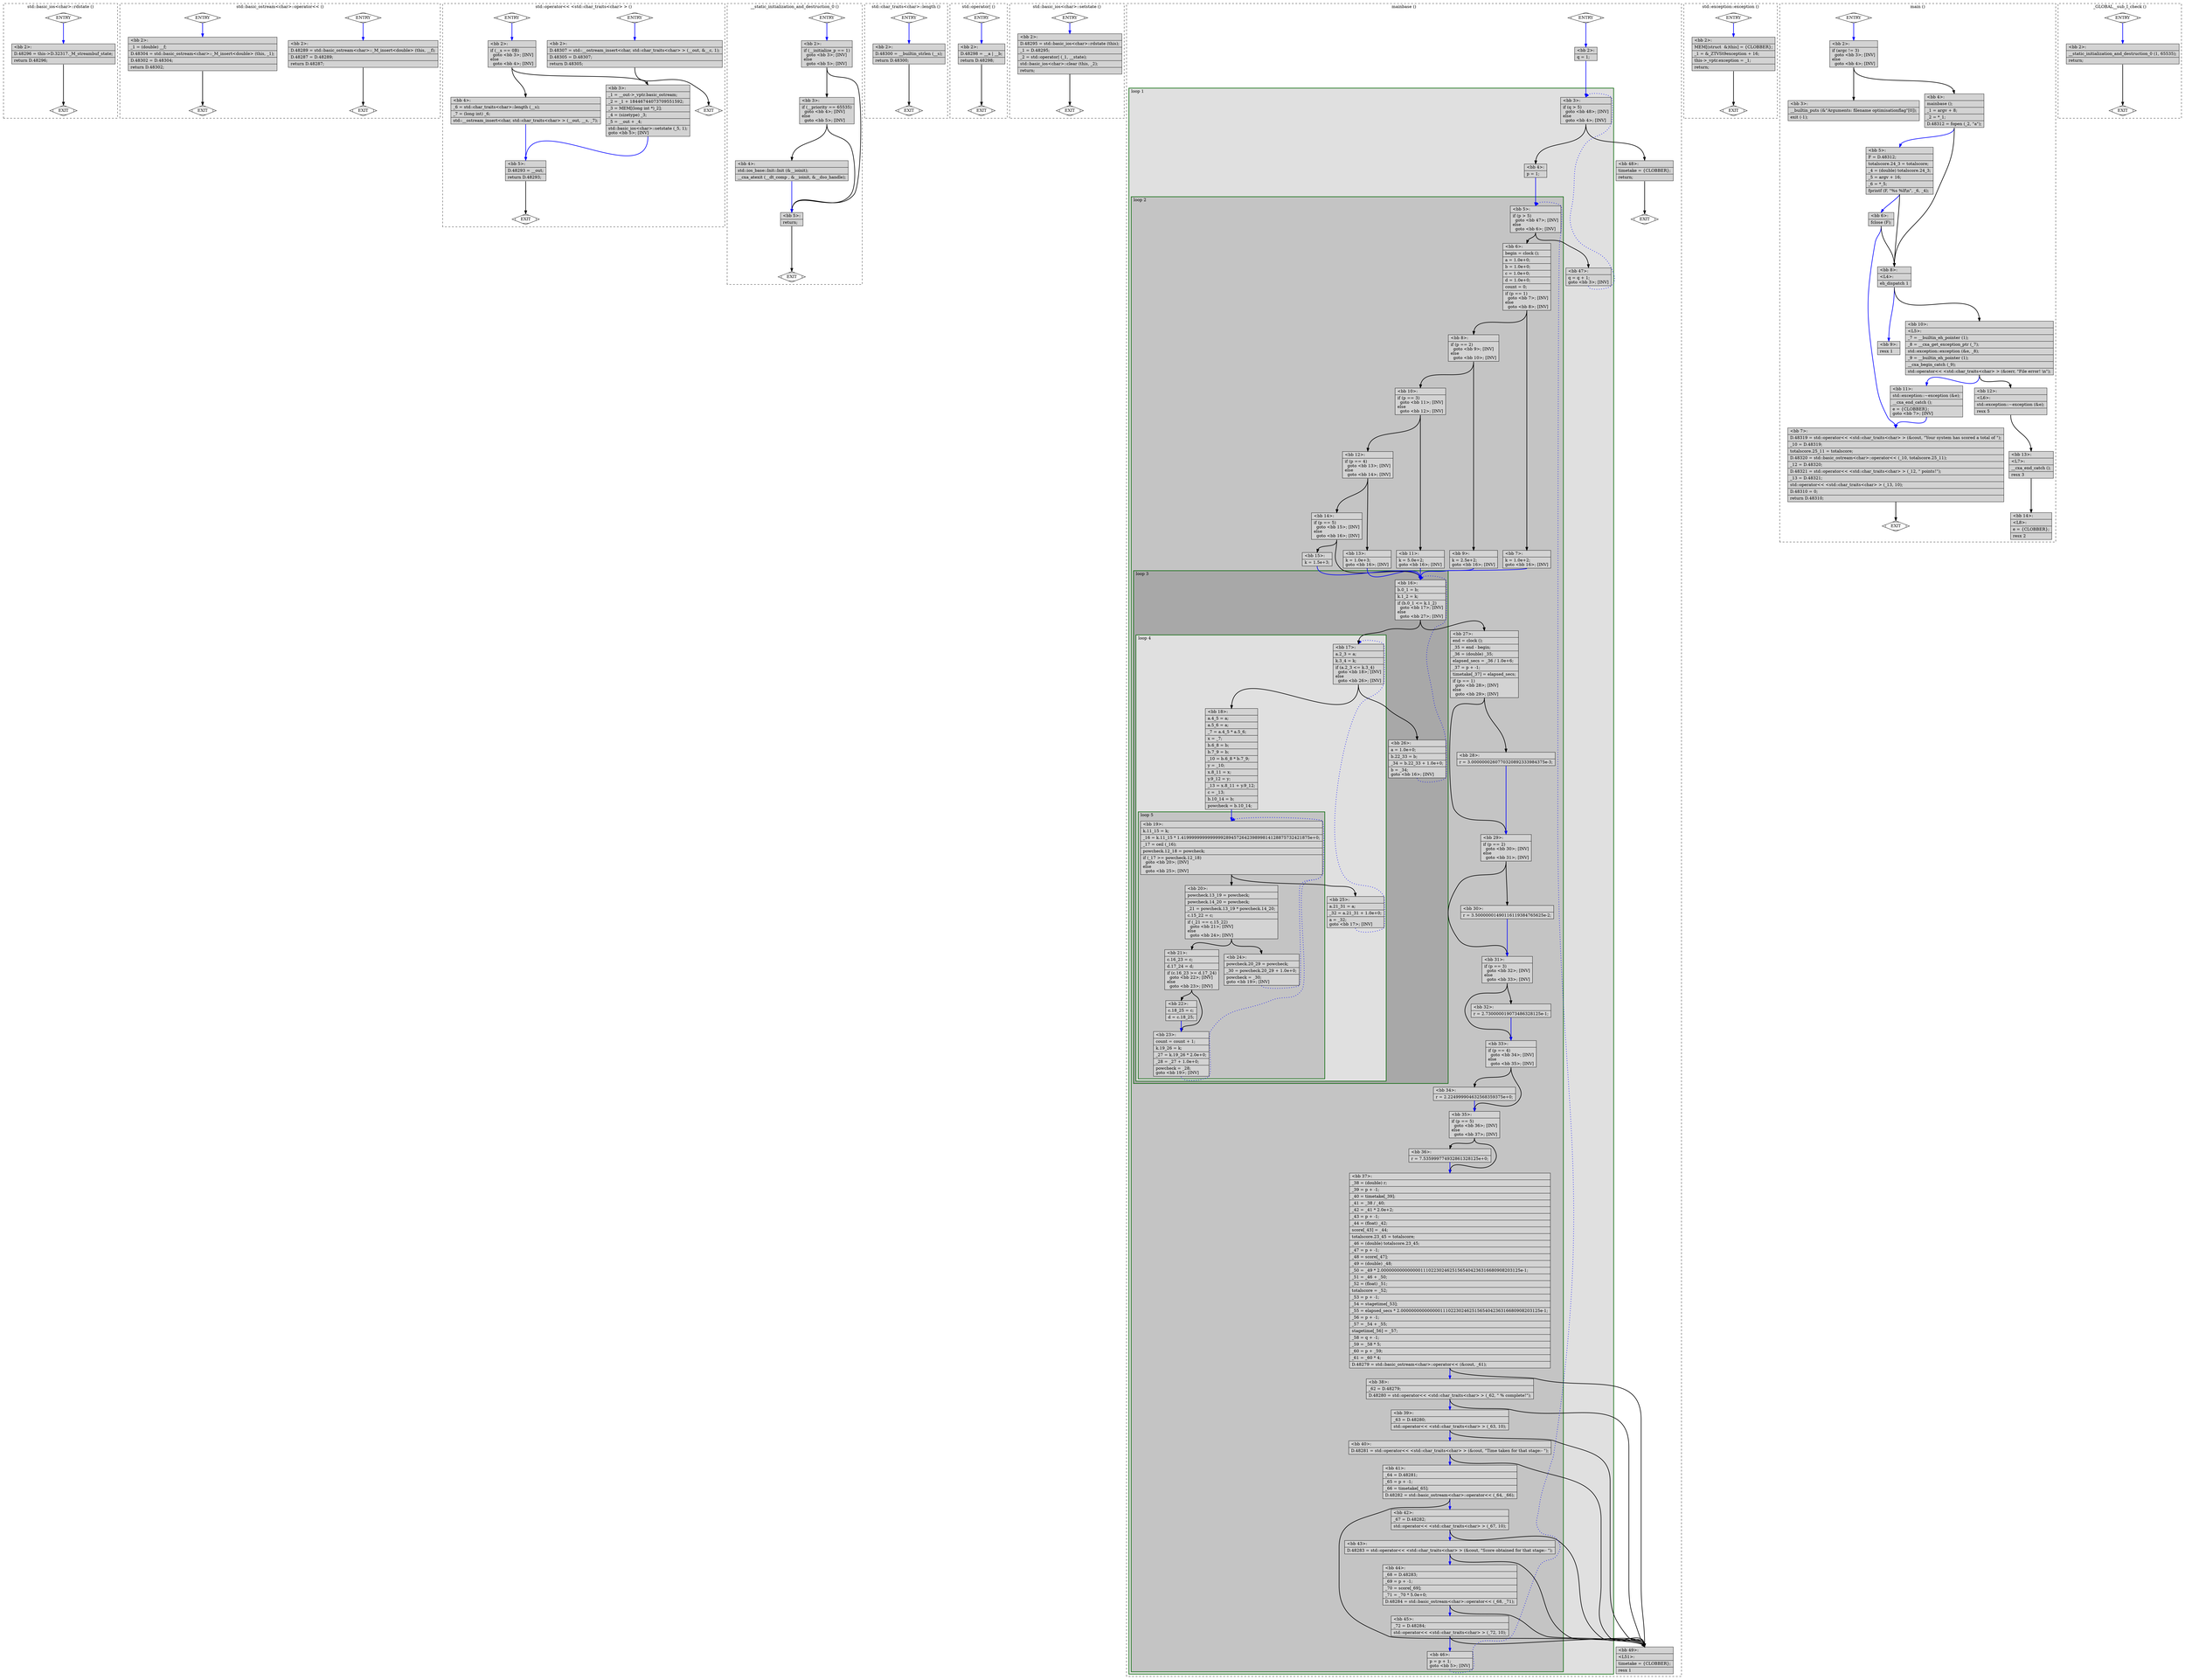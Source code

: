 digraph "benchmark.cpp.019t.fixup_cfg1" {
overlap=false;
subgraph "cluster_std::basic_ios<char>::rdstate" {
	style="dashed";
	color="black";
	label="std::basic_ios<char>::rdstate ()";
	fn_2293_basic_block_0 [shape=Mdiamond,style=filled,fillcolor=white,label="ENTRY"];

	fn_2293_basic_block_1 [shape=Mdiamond,style=filled,fillcolor=white,label="EXIT"];

	fn_2293_basic_block_2 [shape=record,style=filled,fillcolor=lightgrey,label="{\<bb\ 2\>:\l\
|D.48296\ =\ this-\>D.32317._M_streambuf_state;\l\
|return\ D.48296;\l\
}"];

	fn_2293_basic_block_0:s -> fn_2293_basic_block_2:n [style="solid,bold",color=blue,weight=100,constraint=true];
	fn_2293_basic_block_2:s -> fn_2293_basic_block_1:n [style="solid,bold",color=black,weight=10,constraint=true];
	fn_2293_basic_block_0:s -> fn_2293_basic_block_1:n [style="invis",constraint=true];
}
subgraph "cluster_std::basic_ostream<char>::operator<<" {
	style="dashed";
	color="black";
	label="std::basic_ostream<char>::operator<< ()";
	fn_2148_basic_block_0 [shape=Mdiamond,style=filled,fillcolor=white,label="ENTRY"];

	fn_2148_basic_block_1 [shape=Mdiamond,style=filled,fillcolor=white,label="EXIT"];

	fn_2148_basic_block_2 [shape=record,style=filled,fillcolor=lightgrey,label="{\<bb\ 2\>:\l\
|D.48289\ =\ std::basic_ostream\<char\>::_M_insert\<double\>\ (this,\ __f);\l\
|D.48287\ =\ D.48289;\l\
|return\ D.48287;\l\
}"];

	fn_2148_basic_block_0:s -> fn_2148_basic_block_2:n [style="solid,bold",color=blue,weight=100,constraint=true];
	fn_2148_basic_block_2:s -> fn_2148_basic_block_1:n [style="solid,bold",color=black,weight=10,constraint=true];
	fn_2148_basic_block_0:s -> fn_2148_basic_block_1:n [style="invis",constraint=true];
}
subgraph "cluster_std::basic_ostream<char>::operator<<" {
	style="dashed";
	color="black";
	label="std::basic_ostream<char>::operator<< ()";
	fn_2149_basic_block_0 [shape=Mdiamond,style=filled,fillcolor=white,label="ENTRY"];

	fn_2149_basic_block_1 [shape=Mdiamond,style=filled,fillcolor=white,label="EXIT"];

	fn_2149_basic_block_2 [shape=record,style=filled,fillcolor=lightgrey,label="{\<bb\ 2\>:\l\
|_1\ =\ (double)\ __f;\l\
|D.48304\ =\ std::basic_ostream\<char\>::_M_insert\<double\>\ (this,\ _1);\l\
|D.48302\ =\ D.48304;\l\
|return\ D.48302;\l\
}"];

	fn_2149_basic_block_0:s -> fn_2149_basic_block_2:n [style="solid,bold",color=blue,weight=100,constraint=true];
	fn_2149_basic_block_2:s -> fn_2149_basic_block_1:n [style="solid,bold",color=black,weight=10,constraint=true];
	fn_2149_basic_block_0:s -> fn_2149_basic_block_1:n [style="invis",constraint=true];
}
subgraph "cluster_std::operator<< <std::char_traits<char> >" {
	style="dashed";
	color="black";
	label="std::operator<< <std::char_traits<char> > ()";
	fn_2147_basic_block_0 [shape=Mdiamond,style=filled,fillcolor=white,label="ENTRY"];

	fn_2147_basic_block_1 [shape=Mdiamond,style=filled,fillcolor=white,label="EXIT"];

	fn_2147_basic_block_2 [shape=record,style=filled,fillcolor=lightgrey,label="{\<bb\ 2\>:\l\
|D.48307\ =\ std::__ostream_insert\<char,\ std::char_traits\<char\>\ \>\ (__out,\ &__c,\ 1);\l\
|D.48305\ =\ D.48307;\l\
|return\ D.48305;\l\
}"];

	fn_2147_basic_block_0:s -> fn_2147_basic_block_2:n [style="solid,bold",color=blue,weight=100,constraint=true];
	fn_2147_basic_block_2:s -> fn_2147_basic_block_1:n [style="solid,bold",color=black,weight=10,constraint=true];
	fn_2147_basic_block_0:s -> fn_2147_basic_block_1:n [style="invis",constraint=true];
}
subgraph "cluster___static_initialization_and_destruction_0" {
	style="dashed";
	color="black";
	label="__static_initialization_and_destruction_0 ()";
	fn_2396_basic_block_0 [shape=Mdiamond,style=filled,fillcolor=white,label="ENTRY"];

	fn_2396_basic_block_1 [shape=Mdiamond,style=filled,fillcolor=white,label="EXIT"];

	fn_2396_basic_block_2 [shape=record,style=filled,fillcolor=lightgrey,label="{\<bb\ 2\>:\l\
|if\ (__initialize_p\ ==\ 1)\l\
\ \ goto\ \<bb\ 3\>;\ [INV]\l\
else\l\
\ \ goto\ \<bb\ 5\>;\ [INV]\l\
}"];

	fn_2396_basic_block_3 [shape=record,style=filled,fillcolor=lightgrey,label="{\<bb\ 3\>:\l\
|if\ (__priority\ ==\ 65535)\l\
\ \ goto\ \<bb\ 4\>;\ [INV]\l\
else\l\
\ \ goto\ \<bb\ 5\>;\ [INV]\l\
}"];

	fn_2396_basic_block_4 [shape=record,style=filled,fillcolor=lightgrey,label="{\<bb\ 4\>:\l\
|std::ios_base::Init::Init\ (&__ioinit);\l\
|__cxa_atexit\ (__dt_comp\ ,\ &__ioinit,\ &__dso_handle);\l\
}"];

	fn_2396_basic_block_5 [shape=record,style=filled,fillcolor=lightgrey,label="{\<bb\ 5\>:\l\
|return;\l\
}"];

	fn_2396_basic_block_0:s -> fn_2396_basic_block_2:n [style="solid,bold",color=blue,weight=100,constraint=true];
	fn_2396_basic_block_2:s -> fn_2396_basic_block_3:n [style="solid,bold",color=black,weight=10,constraint=true];
	fn_2396_basic_block_2:s -> fn_2396_basic_block_5:n [style="solid,bold",color=black,weight=10,constraint=true];
	fn_2396_basic_block_3:s -> fn_2396_basic_block_4:n [style="solid,bold",color=black,weight=10,constraint=true];
	fn_2396_basic_block_3:s -> fn_2396_basic_block_5:n [style="solid,bold",color=black,weight=10,constraint=true];
	fn_2396_basic_block_4:s -> fn_2396_basic_block_5:n [style="solid,bold",color=blue,weight=100,constraint=true];
	fn_2396_basic_block_5:s -> fn_2396_basic_block_1:n [style="solid,bold",color=black,weight=10,constraint=true];
	fn_2396_basic_block_0:s -> fn_2396_basic_block_1:n [style="invis",constraint=true];
}
subgraph "cluster_std::char_traits<char>::length" {
	style="dashed";
	color="black";
	label="std::char_traits<char>::length ()";
	fn_397_basic_block_0 [shape=Mdiamond,style=filled,fillcolor=white,label="ENTRY"];

	fn_397_basic_block_1 [shape=Mdiamond,style=filled,fillcolor=white,label="EXIT"];

	fn_397_basic_block_2 [shape=record,style=filled,fillcolor=lightgrey,label="{\<bb\ 2\>:\l\
|D.48300\ =\ __builtin_strlen\ (__s);\l\
|return\ D.48300;\l\
}"];

	fn_397_basic_block_0:s -> fn_397_basic_block_2:n [style="solid,bold",color=blue,weight=100,constraint=true];
	fn_397_basic_block_2:s -> fn_397_basic_block_1:n [style="solid,bold",color=black,weight=10,constraint=true];
	fn_397_basic_block_0:s -> fn_397_basic_block_1:n [style="invis",constraint=true];
}
subgraph "cluster_std::operator|" {
	style="dashed";
	color="black";
	label="std::operator| ()";
	fn_1147_basic_block_0 [shape=Mdiamond,style=filled,fillcolor=white,label="ENTRY"];

	fn_1147_basic_block_1 [shape=Mdiamond,style=filled,fillcolor=white,label="EXIT"];

	fn_1147_basic_block_2 [shape=record,style=filled,fillcolor=lightgrey,label="{\<bb\ 2\>:\l\
|D.48298\ =\ __a\ \|\ __b;\l\
|return\ D.48298;\l\
}"];

	fn_1147_basic_block_0:s -> fn_1147_basic_block_2:n [style="solid,bold",color=blue,weight=100,constraint=true];
	fn_1147_basic_block_2:s -> fn_1147_basic_block_1:n [style="solid,bold",color=black,weight=10,constraint=true];
	fn_1147_basic_block_0:s -> fn_1147_basic_block_1:n [style="invis",constraint=true];
}
subgraph "cluster_std::basic_ios<char>::setstate" {
	style="dashed";
	color="black";
	label="std::basic_ios<char>::setstate ()";
	fn_2258_basic_block_0 [shape=Mdiamond,style=filled,fillcolor=white,label="ENTRY"];

	fn_2258_basic_block_1 [shape=Mdiamond,style=filled,fillcolor=white,label="EXIT"];

	fn_2258_basic_block_2 [shape=record,style=filled,fillcolor=lightgrey,label="{\<bb\ 2\>:\l\
|D.48295\ =\ std::basic_ios\<char\>::rdstate\ (this);\l\
|_1\ =\ D.48295;\l\
|_2\ =\ std::operator\|\ (_1,\ __state);\l\
|std::basic_ios\<char\>::clear\ (this,\ _2);\l\
|return;\l\
}"];

	fn_2258_basic_block_0:s -> fn_2258_basic_block_2:n [style="solid,bold",color=blue,weight=100,constraint=true];
	fn_2258_basic_block_2:s -> fn_2258_basic_block_1:n [style="solid,bold",color=black,weight=10,constraint=true];
	fn_2258_basic_block_0:s -> fn_2258_basic_block_1:n [style="invis",constraint=true];
}
subgraph "cluster_std::operator<< <std::char_traits<char> >" {
	style="dashed";
	color="black";
	label="std::operator<< <std::char_traits<char> > ()";
	fn_2146_basic_block_0 [shape=Mdiamond,style=filled,fillcolor=white,label="ENTRY"];

	fn_2146_basic_block_1 [shape=Mdiamond,style=filled,fillcolor=white,label="EXIT"];

	fn_2146_basic_block_2 [shape=record,style=filled,fillcolor=lightgrey,label="{\<bb\ 2\>:\l\
|if\ (__s\ ==\ 0B)\l\
\ \ goto\ \<bb\ 3\>;\ [INV]\l\
else\l\
\ \ goto\ \<bb\ 4\>;\ [INV]\l\
}"];

	fn_2146_basic_block_3 [shape=record,style=filled,fillcolor=lightgrey,label="{\<bb\ 3\>:\l\
|_1\ =\ __out-\>_vptr.basic_ostream;\l\
|_2\ =\ _1\ +\ 18446744073709551592;\l\
|_3\ =\ MEM[(long\ int\ *)_2];\l\
|_4\ =\ (sizetype)\ _3;\l\
|_5\ =\ __out\ +\ _4;\l\
|std::basic_ios\<char\>::setstate\ (_5,\ 1);\l\
goto\ \<bb\ 5\>;\ [INV]\l\
}"];

	fn_2146_basic_block_4 [shape=record,style=filled,fillcolor=lightgrey,label="{\<bb\ 4\>:\l\
|_6\ =\ std::char_traits\<char\>::length\ (__s);\l\
|_7\ =\ (long\ int)\ _6;\l\
|std::__ostream_insert\<char,\ std::char_traits\<char\>\ \>\ (__out,\ __s,\ _7);\l\
}"];

	fn_2146_basic_block_5 [shape=record,style=filled,fillcolor=lightgrey,label="{\<bb\ 5\>:\l\
|D.48293\ =\ __out;\l\
|return\ D.48293;\l\
}"];

	fn_2146_basic_block_0:s -> fn_2146_basic_block_2:n [style="solid,bold",color=blue,weight=100,constraint=true];
	fn_2146_basic_block_2:s -> fn_2146_basic_block_3:n [style="solid,bold",color=black,weight=10,constraint=true];
	fn_2146_basic_block_2:s -> fn_2146_basic_block_4:n [style="solid,bold",color=black,weight=10,constraint=true];
	fn_2146_basic_block_3:s -> fn_2146_basic_block_5:n [style="solid,bold",color=blue,weight=100,constraint=true];
	fn_2146_basic_block_4:s -> fn_2146_basic_block_5:n [style="solid,bold",color=blue,weight=100,constraint=true];
	fn_2146_basic_block_5:s -> fn_2146_basic_block_1:n [style="solid,bold",color=black,weight=10,constraint=true];
	fn_2146_basic_block_0:s -> fn_2146_basic_block_1:n [style="invis",constraint=true];
}
subgraph "cluster_mainbase" {
	style="dashed";
	color="black";
	label="mainbase ()";
	subgraph cluster_1888_1 {
	style="filled";
	color="darkgreen";
	fillcolor="grey88";
	label="loop 1";
	labeljust=l;
	penwidth=2;
	subgraph cluster_1888_2 {
	style="filled";
	color="darkgreen";
	fillcolor="grey77";
	label="loop 2";
	labeljust=l;
	penwidth=2;
	subgraph cluster_1888_3 {
	style="filled";
	color="darkgreen";
	fillcolor="grey66";
	label="loop 3";
	labeljust=l;
	penwidth=2;
	subgraph cluster_1888_4 {
	style="filled";
	color="darkgreen";
	fillcolor="grey88";
	label="loop 4";
	labeljust=l;
	penwidth=2;
	subgraph cluster_1888_5 {
	style="filled";
	color="darkgreen";
	fillcolor="grey77";
	label="loop 5";
	labeljust=l;
	penwidth=2;
	fn_1888_basic_block_19 [shape=record,style=filled,fillcolor=lightgrey,label="{\<bb\ 19\>:\l\
|k.11_15\ =\ k;\l\
|_16\ =\ k.11_15\ *\ 1.4199999999999999289457264239899814128875732421875e+0;\l\
|_17\ =\ ceil\ (_16);\l\
|powcheck.12_18\ =\ powcheck;\l\
|if\ (_17\ \>=\ powcheck.12_18)\l\
\ \ goto\ \<bb\ 20\>;\ [INV]\l\
else\l\
\ \ goto\ \<bb\ 25\>;\ [INV]\l\
}"];

	fn_1888_basic_block_20 [shape=record,style=filled,fillcolor=lightgrey,label="{\<bb\ 20\>:\l\
|powcheck.13_19\ =\ powcheck;\l\
|powcheck.14_20\ =\ powcheck;\l\
|_21\ =\ powcheck.13_19\ *\ powcheck.14_20;\l\
|c.15_22\ =\ c;\l\
|if\ (_21\ ==\ c.15_22)\l\
\ \ goto\ \<bb\ 21\>;\ [INV]\l\
else\l\
\ \ goto\ \<bb\ 24\>;\ [INV]\l\
}"];

	fn_1888_basic_block_21 [shape=record,style=filled,fillcolor=lightgrey,label="{\<bb\ 21\>:\l\
|c.16_23\ =\ c;\l\
|d.17_24\ =\ d;\l\
|if\ (c.16_23\ \>=\ d.17_24)\l\
\ \ goto\ \<bb\ 22\>;\ [INV]\l\
else\l\
\ \ goto\ \<bb\ 23\>;\ [INV]\l\
}"];

	fn_1888_basic_block_24 [shape=record,style=filled,fillcolor=lightgrey,label="{\<bb\ 24\>:\l\
|powcheck.20_29\ =\ powcheck;\l\
|_30\ =\ powcheck.20_29\ +\ 1.0e+0;\l\
|powcheck\ =\ _30;\l\
goto\ \<bb\ 19\>;\ [INV]\l\
}"];

	fn_1888_basic_block_22 [shape=record,style=filled,fillcolor=lightgrey,label="{\<bb\ 22\>:\l\
|c.18_25\ =\ c;\l\
|d\ =\ c.18_25;\l\
}"];

	fn_1888_basic_block_23 [shape=record,style=filled,fillcolor=lightgrey,label="{\<bb\ 23\>:\l\
|count\ =\ count\ +\ 1;\l\
|k.19_26\ =\ k;\l\
|_27\ =\ k.19_26\ *\ 2.0e+0;\l\
|_28\ =\ _27\ +\ 1.0e+0;\l\
|powcheck\ =\ _28;\l\
goto\ \<bb\ 19\>;\ [INV]\l\
}"];

	}
	fn_1888_basic_block_17 [shape=record,style=filled,fillcolor=lightgrey,label="{\<bb\ 17\>:\l\
|a.2_3\ =\ a;\l\
|k.3_4\ =\ k;\l\
|if\ (a.2_3\ \<=\ k.3_4)\l\
\ \ goto\ \<bb\ 18\>;\ [INV]\l\
else\l\
\ \ goto\ \<bb\ 26\>;\ [INV]\l\
}"];

	fn_1888_basic_block_18 [shape=record,style=filled,fillcolor=lightgrey,label="{\<bb\ 18\>:\l\
|a.4_5\ =\ a;\l\
|a.5_6\ =\ a;\l\
|_7\ =\ a.4_5\ *\ a.5_6;\l\
|x\ =\ _7;\l\
|b.6_8\ =\ b;\l\
|b.7_9\ =\ b;\l\
|_10\ =\ b.6_8\ *\ b.7_9;\l\
|y\ =\ _10;\l\
|x.8_11\ =\ x;\l\
|y.9_12\ =\ y;\l\
|_13\ =\ x.8_11\ +\ y.9_12;\l\
|c\ =\ _13;\l\
|b.10_14\ =\ b;\l\
|powcheck\ =\ b.10_14;\l\
}"];

	fn_1888_basic_block_25 [shape=record,style=filled,fillcolor=lightgrey,label="{\<bb\ 25\>:\l\
|a.21_31\ =\ a;\l\
|_32\ =\ a.21_31\ +\ 1.0e+0;\l\
|a\ =\ _32;\l\
goto\ \<bb\ 17\>;\ [INV]\l\
}"];

	}
	fn_1888_basic_block_16 [shape=record,style=filled,fillcolor=lightgrey,label="{\<bb\ 16\>:\l\
|b.0_1\ =\ b;\l\
|k.1_2\ =\ k;\l\
|if\ (b.0_1\ \<=\ k.1_2)\l\
\ \ goto\ \<bb\ 17\>;\ [INV]\l\
else\l\
\ \ goto\ \<bb\ 27\>;\ [INV]\l\
}"];

	fn_1888_basic_block_26 [shape=record,style=filled,fillcolor=lightgrey,label="{\<bb\ 26\>:\l\
|a\ =\ 1.0e+0;\l\
|b.22_33\ =\ b;\l\
|_34\ =\ b.22_33\ +\ 1.0e+0;\l\
|b\ =\ _34;\l\
goto\ \<bb\ 16\>;\ [INV]\l\
}"];

	}
	fn_1888_basic_block_5 [shape=record,style=filled,fillcolor=lightgrey,label="{\<bb\ 5\>:\l\
|if\ (p\ \>\ 5)\l\
\ \ goto\ \<bb\ 47\>;\ [INV]\l\
else\l\
\ \ goto\ \<bb\ 6\>;\ [INV]\l\
}"];

	fn_1888_basic_block_6 [shape=record,style=filled,fillcolor=lightgrey,label="{\<bb\ 6\>:\l\
|begin\ =\ clock\ ();\l\
|a\ =\ 1.0e+0;\l\
|b\ =\ 1.0e+0;\l\
|c\ =\ 1.0e+0;\l\
|d\ =\ 1.0e+0;\l\
|count\ =\ 0;\l\
|if\ (p\ ==\ 1)\l\
\ \ goto\ \<bb\ 7\>;\ [INV]\l\
else\l\
\ \ goto\ \<bb\ 8\>;\ [INV]\l\
}"];

	fn_1888_basic_block_7 [shape=record,style=filled,fillcolor=lightgrey,label="{\<bb\ 7\>:\l\
|k\ =\ 1.0e+2;\l\
goto\ \<bb\ 16\>;\ [INV]\l\
}"];

	fn_1888_basic_block_8 [shape=record,style=filled,fillcolor=lightgrey,label="{\<bb\ 8\>:\l\
|if\ (p\ ==\ 2)\l\
\ \ goto\ \<bb\ 9\>;\ [INV]\l\
else\l\
\ \ goto\ \<bb\ 10\>;\ [INV]\l\
}"];

	fn_1888_basic_block_9 [shape=record,style=filled,fillcolor=lightgrey,label="{\<bb\ 9\>:\l\
|k\ =\ 2.5e+2;\l\
goto\ \<bb\ 16\>;\ [INV]\l\
}"];

	fn_1888_basic_block_10 [shape=record,style=filled,fillcolor=lightgrey,label="{\<bb\ 10\>:\l\
|if\ (p\ ==\ 3)\l\
\ \ goto\ \<bb\ 11\>;\ [INV]\l\
else\l\
\ \ goto\ \<bb\ 12\>;\ [INV]\l\
}"];

	fn_1888_basic_block_27 [shape=record,style=filled,fillcolor=lightgrey,label="{\<bb\ 27\>:\l\
|end\ =\ clock\ ();\l\
|_35\ =\ end\ -\ begin;\l\
|_36\ =\ (double)\ _35;\l\
|elapsed_secs\ =\ _36\ /\ 1.0e+6;\l\
|_37\ =\ p\ +\ -1;\l\
|timetake[_37]\ =\ elapsed_secs;\l\
|if\ (p\ ==\ 1)\l\
\ \ goto\ \<bb\ 28\>;\ [INV]\l\
else\l\
\ \ goto\ \<bb\ 29\>;\ [INV]\l\
}"];

	fn_1888_basic_block_11 [shape=record,style=filled,fillcolor=lightgrey,label="{\<bb\ 11\>:\l\
|k\ =\ 5.0e+2;\l\
goto\ \<bb\ 16\>;\ [INV]\l\
}"];

	fn_1888_basic_block_12 [shape=record,style=filled,fillcolor=lightgrey,label="{\<bb\ 12\>:\l\
|if\ (p\ ==\ 4)\l\
\ \ goto\ \<bb\ 13\>;\ [INV]\l\
else\l\
\ \ goto\ \<bb\ 14\>;\ [INV]\l\
}"];

	fn_1888_basic_block_28 [shape=record,style=filled,fillcolor=lightgrey,label="{\<bb\ 28\>:\l\
|r\ =\ 3.0000000260770320892333984375e-3;\l\
}"];

	fn_1888_basic_block_29 [shape=record,style=filled,fillcolor=lightgrey,label="{\<bb\ 29\>:\l\
|if\ (p\ ==\ 2)\l\
\ \ goto\ \<bb\ 30\>;\ [INV]\l\
else\l\
\ \ goto\ \<bb\ 31\>;\ [INV]\l\
}"];

	fn_1888_basic_block_13 [shape=record,style=filled,fillcolor=lightgrey,label="{\<bb\ 13\>:\l\
|k\ =\ 1.0e+3;\l\
goto\ \<bb\ 16\>;\ [INV]\l\
}"];

	fn_1888_basic_block_14 [shape=record,style=filled,fillcolor=lightgrey,label="{\<bb\ 14\>:\l\
|if\ (p\ ==\ 5)\l\
\ \ goto\ \<bb\ 15\>;\ [INV]\l\
else\l\
\ \ goto\ \<bb\ 16\>;\ [INV]\l\
}"];

	fn_1888_basic_block_30 [shape=record,style=filled,fillcolor=lightgrey,label="{\<bb\ 30\>:\l\
|r\ =\ 3.50000001490116119384765625e-2;\l\
}"];

	fn_1888_basic_block_31 [shape=record,style=filled,fillcolor=lightgrey,label="{\<bb\ 31\>:\l\
|if\ (p\ ==\ 3)\l\
\ \ goto\ \<bb\ 32\>;\ [INV]\l\
else\l\
\ \ goto\ \<bb\ 33\>;\ [INV]\l\
}"];

	fn_1888_basic_block_15 [shape=record,style=filled,fillcolor=lightgrey,label="{\<bb\ 15\>:\l\
|k\ =\ 1.5e+3;\l\
}"];

	fn_1888_basic_block_32 [shape=record,style=filled,fillcolor=lightgrey,label="{\<bb\ 32\>:\l\
|r\ =\ 2.730000019073486328125e-1;\l\
}"];

	fn_1888_basic_block_33 [shape=record,style=filled,fillcolor=lightgrey,label="{\<bb\ 33\>:\l\
|if\ (p\ ==\ 4)\l\
\ \ goto\ \<bb\ 34\>;\ [INV]\l\
else\l\
\ \ goto\ \<bb\ 35\>;\ [INV]\l\
}"];

	fn_1888_basic_block_34 [shape=record,style=filled,fillcolor=lightgrey,label="{\<bb\ 34\>:\l\
|r\ =\ 2.224999904632568359375e+0;\l\
}"];

	fn_1888_basic_block_35 [shape=record,style=filled,fillcolor=lightgrey,label="{\<bb\ 35\>:\l\
|if\ (p\ ==\ 5)\l\
\ \ goto\ \<bb\ 36\>;\ [INV]\l\
else\l\
\ \ goto\ \<bb\ 37\>;\ [INV]\l\
}"];

	fn_1888_basic_block_36 [shape=record,style=filled,fillcolor=lightgrey,label="{\<bb\ 36\>:\l\
|r\ =\ 7.535999774932861328125e+0;\l\
}"];

	fn_1888_basic_block_37 [shape=record,style=filled,fillcolor=lightgrey,label="{\<bb\ 37\>:\l\
|_38\ =\ (double)\ r;\l\
|_39\ =\ p\ +\ -1;\l\
|_40\ =\ timetake[_39];\l\
|_41\ =\ _38\ /\ _40;\l\
|_42\ =\ _41\ *\ 2.0e+2;\l\
|_43\ =\ p\ +\ -1;\l\
|_44\ =\ (float)\ _42;\l\
|score[_43]\ =\ _44;\l\
|totalscore.23_45\ =\ totalscore;\l\
|_46\ =\ (double)\ totalscore.23_45;\l\
|_47\ =\ p\ +\ -1;\l\
|_48\ =\ score[_47];\l\
|_49\ =\ (double)\ _48;\l\
|_50\ =\ _49\ *\ 2.00000000000000011102230246251565404236316680908203125e-1;\l\
|_51\ =\ _46\ +\ _50;\l\
|_52\ =\ (float)\ _51;\l\
|totalscore\ =\ _52;\l\
|_53\ =\ p\ +\ -1;\l\
|_54\ =\ stagetime[_53];\l\
|_55\ =\ elapsed_secs\ *\ 2.00000000000000011102230246251565404236316680908203125e-1;\l\
|_56\ =\ p\ +\ -1;\l\
|_57\ =\ _54\ +\ _55;\l\
|stagetime[_56]\ =\ _57;\l\
|_58\ =\ q\ +\ -1;\l\
|_59\ =\ _58\ *\ 5;\l\
|_60\ =\ p\ +\ _59;\l\
|_61\ =\ _60\ *\ 4;\l\
|D.48279\ =\ std::basic_ostream\<char\>::operator\<\<\ (&cout,\ _61);\l\
}"];

	fn_1888_basic_block_38 [shape=record,style=filled,fillcolor=lightgrey,label="{\<bb\ 38\>:\l\
|_62\ =\ D.48279;\l\
|D.48280\ =\ std::operator\<\<\ \<std::char_traits\<char\>\ \>\ (_62,\ \"\ %\ complete!\");\l\
}"];

	fn_1888_basic_block_39 [shape=record,style=filled,fillcolor=lightgrey,label="{\<bb\ 39\>:\l\
|_63\ =\ D.48280;\l\
|std::operator\<\<\ \<std::char_traits\<char\>\ \>\ (_63,\ 10);\l\
}"];

	fn_1888_basic_block_40 [shape=record,style=filled,fillcolor=lightgrey,label="{\<bb\ 40\>:\l\
|D.48281\ =\ std::operator\<\<\ \<std::char_traits\<char\>\ \>\ (&cout,\ \"Time\ taken\ for\ that\ stage:-\ \");\l\
}"];

	fn_1888_basic_block_41 [shape=record,style=filled,fillcolor=lightgrey,label="{\<bb\ 41\>:\l\
|_64\ =\ D.48281;\l\
|_65\ =\ p\ +\ -1;\l\
|_66\ =\ timetake[_65];\l\
|D.48282\ =\ std::basic_ostream\<char\>::operator\<\<\ (_64,\ _66);\l\
}"];

	fn_1888_basic_block_42 [shape=record,style=filled,fillcolor=lightgrey,label="{\<bb\ 42\>:\l\
|_67\ =\ D.48282;\l\
|std::operator\<\<\ \<std::char_traits\<char\>\ \>\ (_67,\ 10);\l\
}"];

	fn_1888_basic_block_43 [shape=record,style=filled,fillcolor=lightgrey,label="{\<bb\ 43\>:\l\
|D.48283\ =\ std::operator\<\<\ \<std::char_traits\<char\>\ \>\ (&cout,\ \"Score\ obtained\ for\ that\ stage:-\ \");\l\
}"];

	fn_1888_basic_block_44 [shape=record,style=filled,fillcolor=lightgrey,label="{\<bb\ 44\>:\l\
|_68\ =\ D.48283;\l\
|_69\ =\ p\ +\ -1;\l\
|_70\ =\ score[_69];\l\
|_71\ =\ _70\ *\ 5.0e+0;\l\
|D.48284\ =\ std::basic_ostream\<char\>::operator\<\<\ (_68,\ _71);\l\
}"];

	fn_1888_basic_block_45 [shape=record,style=filled,fillcolor=lightgrey,label="{\<bb\ 45\>:\l\
|_72\ =\ D.48284;\l\
|std::operator\<\<\ \<std::char_traits\<char\>\ \>\ (_72,\ 10);\l\
}"];

	fn_1888_basic_block_46 [shape=record,style=filled,fillcolor=lightgrey,label="{\<bb\ 46\>:\l\
|p\ =\ p\ +\ 1;\l\
goto\ \<bb\ 5\>;\ [INV]\l\
}"];

	}
	fn_1888_basic_block_3 [shape=record,style=filled,fillcolor=lightgrey,label="{\<bb\ 3\>:\l\
|if\ (q\ \>\ 5)\l\
\ \ goto\ \<bb\ 48\>;\ [INV]\l\
else\l\
\ \ goto\ \<bb\ 4\>;\ [INV]\l\
}"];

	fn_1888_basic_block_4 [shape=record,style=filled,fillcolor=lightgrey,label="{\<bb\ 4\>:\l\
|p\ =\ 1;\l\
}"];

	fn_1888_basic_block_47 [shape=record,style=filled,fillcolor=lightgrey,label="{\<bb\ 47\>:\l\
|q\ =\ q\ +\ 1;\l\
goto\ \<bb\ 3\>;\ [INV]\l\
}"];

	}
	fn_1888_basic_block_0 [shape=Mdiamond,style=filled,fillcolor=white,label="ENTRY"];

	fn_1888_basic_block_1 [shape=Mdiamond,style=filled,fillcolor=white,label="EXIT"];

	fn_1888_basic_block_2 [shape=record,style=filled,fillcolor=lightgrey,label="{\<bb\ 2\>:\l\
|q\ =\ 1;\l\
}"];

	fn_1888_basic_block_48 [shape=record,style=filled,fillcolor=lightgrey,label="{\<bb\ 48\>:\l\
|timetake\ =\ \{CLOBBER\};\l\
|return;\l\
}"];

	fn_1888_basic_block_49 [shape=record,style=filled,fillcolor=lightgrey,label="{\<bb\ 49\>:\l\
|\<L51\>:\l\
|timetake\ =\ \{CLOBBER\};\l\
|resx\ 1\l\
}"];

	fn_1888_basic_block_0:s -> fn_1888_basic_block_2:n [style="solid,bold",color=blue,weight=100,constraint=true];
	fn_1888_basic_block_2:s -> fn_1888_basic_block_3:n [style="solid,bold",color=blue,weight=100,constraint=true];
	fn_1888_basic_block_3:s -> fn_1888_basic_block_48:n [style="solid,bold",color=black,weight=10,constraint=true];
	fn_1888_basic_block_3:s -> fn_1888_basic_block_4:n [style="solid,bold",color=black,weight=10,constraint=true];
	fn_1888_basic_block_4:s -> fn_1888_basic_block_5:n [style="solid,bold",color=blue,weight=100,constraint=true];
	fn_1888_basic_block_5:s -> fn_1888_basic_block_47:n [style="solid,bold",color=black,weight=10,constraint=true];
	fn_1888_basic_block_5:s -> fn_1888_basic_block_6:n [style="solid,bold",color=black,weight=10,constraint=true];
	fn_1888_basic_block_6:s -> fn_1888_basic_block_7:n [style="solid,bold",color=black,weight=10,constraint=true];
	fn_1888_basic_block_6:s -> fn_1888_basic_block_8:n [style="solid,bold",color=black,weight=10,constraint=true];
	fn_1888_basic_block_7:s -> fn_1888_basic_block_16:n [style="solid,bold",color=blue,weight=100,constraint=true];
	fn_1888_basic_block_8:s -> fn_1888_basic_block_9:n [style="solid,bold",color=black,weight=10,constraint=true];
	fn_1888_basic_block_8:s -> fn_1888_basic_block_10:n [style="solid,bold",color=black,weight=10,constraint=true];
	fn_1888_basic_block_9:s -> fn_1888_basic_block_16:n [style="solid,bold",color=blue,weight=100,constraint=true];
	fn_1888_basic_block_10:s -> fn_1888_basic_block_11:n [style="solid,bold",color=black,weight=10,constraint=true];
	fn_1888_basic_block_10:s -> fn_1888_basic_block_12:n [style="solid,bold",color=black,weight=10,constraint=true];
	fn_1888_basic_block_11:s -> fn_1888_basic_block_16:n [style="solid,bold",color=blue,weight=100,constraint=true];
	fn_1888_basic_block_12:s -> fn_1888_basic_block_13:n [style="solid,bold",color=black,weight=10,constraint=true];
	fn_1888_basic_block_12:s -> fn_1888_basic_block_14:n [style="solid,bold",color=black,weight=10,constraint=true];
	fn_1888_basic_block_13:s -> fn_1888_basic_block_16:n [style="solid,bold",color=blue,weight=100,constraint=true];
	fn_1888_basic_block_14:s -> fn_1888_basic_block_15:n [style="solid,bold",color=black,weight=10,constraint=true];
	fn_1888_basic_block_14:s -> fn_1888_basic_block_16:n [style="solid,bold",color=black,weight=10,constraint=true];
	fn_1888_basic_block_15:s -> fn_1888_basic_block_16:n [style="solid,bold",color=blue,weight=100,constraint=true];
	fn_1888_basic_block_16:s -> fn_1888_basic_block_17:n [style="solid,bold",color=black,weight=10,constraint=true];
	fn_1888_basic_block_16:s -> fn_1888_basic_block_27:n [style="solid,bold",color=black,weight=10,constraint=true];
	fn_1888_basic_block_17:s -> fn_1888_basic_block_18:n [style="solid,bold",color=black,weight=10,constraint=true];
	fn_1888_basic_block_17:s -> fn_1888_basic_block_26:n [style="solid,bold",color=black,weight=10,constraint=true];
	fn_1888_basic_block_18:s -> fn_1888_basic_block_19:n [style="solid,bold",color=blue,weight=100,constraint=true];
	fn_1888_basic_block_19:s -> fn_1888_basic_block_20:n [style="solid,bold",color=black,weight=10,constraint=true];
	fn_1888_basic_block_19:s -> fn_1888_basic_block_25:n [style="solid,bold",color=black,weight=10,constraint=true];
	fn_1888_basic_block_20:s -> fn_1888_basic_block_21:n [style="solid,bold",color=black,weight=10,constraint=true];
	fn_1888_basic_block_20:s -> fn_1888_basic_block_24:n [style="solid,bold",color=black,weight=10,constraint=true];
	fn_1888_basic_block_21:s -> fn_1888_basic_block_22:n [style="solid,bold",color=black,weight=10,constraint=true];
	fn_1888_basic_block_21:s -> fn_1888_basic_block_23:n [style="solid,bold",color=black,weight=10,constraint=true];
	fn_1888_basic_block_22:s -> fn_1888_basic_block_23:n [style="solid,bold",color=blue,weight=100,constraint=true];
	fn_1888_basic_block_23:s -> fn_1888_basic_block_19:n [style="dotted,bold",color=blue,weight=10,constraint=false];
	fn_1888_basic_block_24:s -> fn_1888_basic_block_19:n [style="dotted,bold",color=blue,weight=10,constraint=false];
	fn_1888_basic_block_25:s -> fn_1888_basic_block_17:n [style="dotted,bold",color=blue,weight=10,constraint=false];
	fn_1888_basic_block_26:s -> fn_1888_basic_block_16:n [style="dotted,bold",color=blue,weight=10,constraint=false];
	fn_1888_basic_block_27:s -> fn_1888_basic_block_28:n [style="solid,bold",color=black,weight=10,constraint=true];
	fn_1888_basic_block_27:s -> fn_1888_basic_block_29:n [style="solid,bold",color=black,weight=10,constraint=true];
	fn_1888_basic_block_28:s -> fn_1888_basic_block_29:n [style="solid,bold",color=blue,weight=100,constraint=true];
	fn_1888_basic_block_29:s -> fn_1888_basic_block_30:n [style="solid,bold",color=black,weight=10,constraint=true];
	fn_1888_basic_block_29:s -> fn_1888_basic_block_31:n [style="solid,bold",color=black,weight=10,constraint=true];
	fn_1888_basic_block_30:s -> fn_1888_basic_block_31:n [style="solid,bold",color=blue,weight=100,constraint=true];
	fn_1888_basic_block_31:s -> fn_1888_basic_block_32:n [style="solid,bold",color=black,weight=10,constraint=true];
	fn_1888_basic_block_31:s -> fn_1888_basic_block_33:n [style="solid,bold",color=black,weight=10,constraint=true];
	fn_1888_basic_block_32:s -> fn_1888_basic_block_33:n [style="solid,bold",color=blue,weight=100,constraint=true];
	fn_1888_basic_block_33:s -> fn_1888_basic_block_34:n [style="solid,bold",color=black,weight=10,constraint=true];
	fn_1888_basic_block_33:s -> fn_1888_basic_block_35:n [style="solid,bold",color=black,weight=10,constraint=true];
	fn_1888_basic_block_34:s -> fn_1888_basic_block_35:n [style="solid,bold",color=blue,weight=100,constraint=true];
	fn_1888_basic_block_35:s -> fn_1888_basic_block_36:n [style="solid,bold",color=black,weight=10,constraint=true];
	fn_1888_basic_block_35:s -> fn_1888_basic_block_37:n [style="solid,bold",color=black,weight=10,constraint=true];
	fn_1888_basic_block_36:s -> fn_1888_basic_block_37:n [style="solid,bold",color=blue,weight=100,constraint=true];
	fn_1888_basic_block_37:s -> fn_1888_basic_block_49:n [style="solid,bold",color=black,weight=10,constraint=true];
	fn_1888_basic_block_37:s -> fn_1888_basic_block_38:n [style="solid,bold",color=blue,weight=100,constraint=true];
	fn_1888_basic_block_38:s -> fn_1888_basic_block_49:n [style="solid,bold",color=black,weight=10,constraint=true];
	fn_1888_basic_block_38:s -> fn_1888_basic_block_39:n [style="solid,bold",color=blue,weight=100,constraint=true];
	fn_1888_basic_block_39:s -> fn_1888_basic_block_49:n [style="solid,bold",color=black,weight=10,constraint=true];
	fn_1888_basic_block_39:s -> fn_1888_basic_block_40:n [style="solid,bold",color=blue,weight=100,constraint=true];
	fn_1888_basic_block_40:s -> fn_1888_basic_block_49:n [style="solid,bold",color=black,weight=10,constraint=true];
	fn_1888_basic_block_40:s -> fn_1888_basic_block_41:n [style="solid,bold",color=blue,weight=100,constraint=true];
	fn_1888_basic_block_41:s -> fn_1888_basic_block_49:n [style="solid,bold",color=black,weight=10,constraint=true];
	fn_1888_basic_block_41:s -> fn_1888_basic_block_42:n [style="solid,bold",color=blue,weight=100,constraint=true];
	fn_1888_basic_block_42:s -> fn_1888_basic_block_49:n [style="solid,bold",color=black,weight=10,constraint=true];
	fn_1888_basic_block_42:s -> fn_1888_basic_block_43:n [style="solid,bold",color=blue,weight=100,constraint=true];
	fn_1888_basic_block_43:s -> fn_1888_basic_block_49:n [style="solid,bold",color=black,weight=10,constraint=true];
	fn_1888_basic_block_43:s -> fn_1888_basic_block_44:n [style="solid,bold",color=blue,weight=100,constraint=true];
	fn_1888_basic_block_44:s -> fn_1888_basic_block_49:n [style="solid,bold",color=black,weight=10,constraint=true];
	fn_1888_basic_block_44:s -> fn_1888_basic_block_45:n [style="solid,bold",color=blue,weight=100,constraint=true];
	fn_1888_basic_block_45:s -> fn_1888_basic_block_49:n [style="solid,bold",color=black,weight=10,constraint=true];
	fn_1888_basic_block_45:s -> fn_1888_basic_block_46:n [style="solid,bold",color=blue,weight=100,constraint=true];
	fn_1888_basic_block_46:s -> fn_1888_basic_block_5:n [style="dotted,bold",color=blue,weight=10,constraint=false];
	fn_1888_basic_block_47:s -> fn_1888_basic_block_3:n [style="dotted,bold",color=blue,weight=10,constraint=false];
	fn_1888_basic_block_48:s -> fn_1888_basic_block_1:n [style="solid,bold",color=black,weight=10,constraint=true];
	fn_1888_basic_block_0:s -> fn_1888_basic_block_1:n [style="invis",constraint=true];
}
subgraph "cluster_std::exception::exception" {
	style="dashed";
	color="black";
	label="std::exception::exception ()";
	fn_1891_basic_block_0 [shape=Mdiamond,style=filled,fillcolor=white,label="ENTRY"];

	fn_1891_basic_block_1 [shape=Mdiamond,style=filled,fillcolor=white,label="EXIT"];

	fn_1891_basic_block_2 [shape=record,style=filled,fillcolor=lightgrey,label="{\<bb\ 2\>:\l\
|MEM[(struct\ \ &)this]\ =\ \{CLOBBER\};\l\
|_1\ =\ &_ZTVSt9exception\ +\ 16;\l\
|this-\>_vptr.exception\ =\ _1;\l\
|return;\l\
}"];

	fn_1891_basic_block_0:s -> fn_1891_basic_block_2:n [style="solid,bold",color=blue,weight=100,constraint=true];
	fn_1891_basic_block_2:s -> fn_1891_basic_block_1:n [style="solid,bold",color=black,weight=10,constraint=true];
	fn_1891_basic_block_0:s -> fn_1891_basic_block_1:n [style="invis",constraint=true];
}
subgraph "cluster_main" {
	style="dashed";
	color="black";
	label="main ()";
	fn_1889_basic_block_0 [shape=Mdiamond,style=filled,fillcolor=white,label="ENTRY"];

	fn_1889_basic_block_1 [shape=Mdiamond,style=filled,fillcolor=white,label="EXIT"];

	fn_1889_basic_block_2 [shape=record,style=filled,fillcolor=lightgrey,label="{\<bb\ 2\>:\l\
|if\ (argc\ !=\ 3)\l\
\ \ goto\ \<bb\ 3\>;\ [INV]\l\
else\l\
\ \ goto\ \<bb\ 4\>;\ [INV]\l\
}"];

	fn_1889_basic_block_3 [shape=record,style=filled,fillcolor=lightgrey,label="{\<bb\ 3\>:\l\
|__builtin_puts\ (&\"Arguments:\ filename\ optimisationflag\"[0]);\l\
|exit\ (-1);\l\
}"];

	fn_1889_basic_block_4 [shape=record,style=filled,fillcolor=lightgrey,label="{\<bb\ 4\>:\l\
|mainbase\ ();\l\
|_1\ =\ argv\ +\ 8;\l\
|_2\ =\ *_1;\l\
|D.48312\ =\ fopen\ (_2,\ \"a\");\l\
}"];

	fn_1889_basic_block_5 [shape=record,style=filled,fillcolor=lightgrey,label="{\<bb\ 5\>:\l\
|F\ =\ D.48312;\l\
|totalscore.24_3\ =\ totalscore;\l\
|_4\ =\ (double)\ totalscore.24_3;\l\
|_5\ =\ argv\ +\ 16;\l\
|_6\ =\ *_5;\l\
|fprintf\ (F,\ \"%s\ %lf\\n\",\ _6,\ _4);\l\
}"];

	fn_1889_basic_block_6 [shape=record,style=filled,fillcolor=lightgrey,label="{\<bb\ 6\>:\l\
|fclose\ (F);\l\
}"];

	fn_1889_basic_block_7 [shape=record,style=filled,fillcolor=lightgrey,label="{\<bb\ 7\>:\l\
|D.48319\ =\ std::operator\<\<\ \<std::char_traits\<char\>\ \>\ (&cout,\ \"Your\ system\ has\ scored\ a\ total\ of\ \");\l\
|_10\ =\ D.48319;\l\
|totalscore.25_11\ =\ totalscore;\l\
|D.48320\ =\ std::basic_ostream\<char\>::operator\<\<\ (_10,\ totalscore.25_11);\l\
|_12\ =\ D.48320;\l\
|D.48321\ =\ std::operator\<\<\ \<std::char_traits\<char\>\ \>\ (_12,\ \"\ points!\");\l\
|_13\ =\ D.48321;\l\
|std::operator\<\<\ \<std::char_traits\<char\>\ \>\ (_13,\ 10);\l\
|D.48310\ =\ 0;\l\
|return\ D.48310;\l\
}"];

	fn_1889_basic_block_8 [shape=record,style=filled,fillcolor=lightgrey,label="{\<bb\ 8\>:\l\
|\<L4\>:\l\
|eh_dispatch\ 1\l\
}"];

	fn_1889_basic_block_9 [shape=record,style=filled,fillcolor=lightgrey,label="{\<bb\ 9\>:\l\
|resx\ 1\l\
}"];

	fn_1889_basic_block_10 [shape=record,style=filled,fillcolor=lightgrey,label="{\<bb\ 10\>:\l\
|\<L5\>:\l\
|_7\ =\ __builtin_eh_pointer\ (1);\l\
|_8\ =\ __cxa_get_exception_ptr\ (_7);\l\
|std::exception::exception\ (&e,\ _8);\l\
|_9\ =\ __builtin_eh_pointer\ (1);\l\
|__cxa_begin_catch\ (_9);\l\
|std::operator\<\<\ \<std::char_traits\<char\>\ \>\ (&cerr,\ \"File\ error!\ \\n\");\l\
}"];

	fn_1889_basic_block_11 [shape=record,style=filled,fillcolor=lightgrey,label="{\<bb\ 11\>:\l\
|std::exception::~exception\ (&e);\l\
|__cxa_end_catch\ ();\l\
|e\ =\ \{CLOBBER\};\l\
goto\ \<bb\ 7\>;\ [INV]\l\
}"];

	fn_1889_basic_block_12 [shape=record,style=filled,fillcolor=lightgrey,label="{\<bb\ 12\>:\l\
|\<L6\>:\l\
|std::exception::~exception\ (&e);\l\
|resx\ 5\l\
}"];

	fn_1889_basic_block_13 [shape=record,style=filled,fillcolor=lightgrey,label="{\<bb\ 13\>:\l\
|\<L7\>:\l\
|__cxa_end_catch\ ();\l\
|resx\ 3\l\
}"];

	fn_1889_basic_block_14 [shape=record,style=filled,fillcolor=lightgrey,label="{\<bb\ 14\>:\l\
|\<L8\>:\l\
|e\ =\ \{CLOBBER\};\l\
|resx\ 2\l\
}"];

	fn_1889_basic_block_0:s -> fn_1889_basic_block_2:n [style="solid,bold",color=blue,weight=100,constraint=true];
	fn_1889_basic_block_2:s -> fn_1889_basic_block_3:n [style="solid,bold",color=black,weight=10,constraint=true];
	fn_1889_basic_block_2:s -> fn_1889_basic_block_4:n [style="solid,bold",color=black,weight=10,constraint=true];
	fn_1889_basic_block_4:s -> fn_1889_basic_block_8:n [style="solid,bold",color=black,weight=10,constraint=true];
	fn_1889_basic_block_4:s -> fn_1889_basic_block_5:n [style="solid,bold",color=blue,weight=100,constraint=true];
	fn_1889_basic_block_5:s -> fn_1889_basic_block_8:n [style="solid,bold",color=black,weight=10,constraint=true];
	fn_1889_basic_block_5:s -> fn_1889_basic_block_6:n [style="solid,bold",color=blue,weight=100,constraint=true];
	fn_1889_basic_block_6:s -> fn_1889_basic_block_8:n [style="solid,bold",color=black,weight=10,constraint=true];
	fn_1889_basic_block_6:s -> fn_1889_basic_block_7:n [style="solid,bold",color=blue,weight=100,constraint=true];
	fn_1889_basic_block_7:s -> fn_1889_basic_block_1:n [style="solid,bold",color=black,weight=10,constraint=true];
	fn_1889_basic_block_8:s -> fn_1889_basic_block_10:n [style="solid,bold",color=black,weight=10,constraint=true];
	fn_1889_basic_block_8:s -> fn_1889_basic_block_9:n [style="solid,bold",color=blue,weight=100,constraint=true];
	fn_1889_basic_block_10:s -> fn_1889_basic_block_12:n [style="solid,bold",color=black,weight=10,constraint=true];
	fn_1889_basic_block_10:s -> fn_1889_basic_block_11:n [style="solid,bold",color=blue,weight=100,constraint=true];
	fn_1889_basic_block_11:s -> fn_1889_basic_block_7:n [style="solid,bold",color=blue,weight=100,constraint=true];
	fn_1889_basic_block_12:s -> fn_1889_basic_block_13:n [style="solid,bold",color=black,weight=10,constraint=true];
	fn_1889_basic_block_13:s -> fn_1889_basic_block_14:n [style="solid,bold",color=black,weight=10,constraint=true];
	fn_1889_basic_block_0:s -> fn_1889_basic_block_1:n [style="invis",constraint=true];
}
subgraph "cluster__GLOBAL__sub_I_check" {
	style="dashed";
	color="black";
	label="_GLOBAL__sub_I_check ()";
	fn_2397_basic_block_0 [shape=Mdiamond,style=filled,fillcolor=white,label="ENTRY"];

	fn_2397_basic_block_1 [shape=Mdiamond,style=filled,fillcolor=white,label="EXIT"];

	fn_2397_basic_block_2 [shape=record,style=filled,fillcolor=lightgrey,label="{\<bb\ 2\>:\l\
|__static_initialization_and_destruction_0\ (1,\ 65535);\l\
|return;\l\
}"];

	fn_2397_basic_block_0:s -> fn_2397_basic_block_2:n [style="solid,bold",color=blue,weight=100,constraint=true];
	fn_2397_basic_block_2:s -> fn_2397_basic_block_1:n [style="solid,bold",color=black,weight=10,constraint=true];
	fn_2397_basic_block_0:s -> fn_2397_basic_block_1:n [style="invis",constraint=true];
}
}
